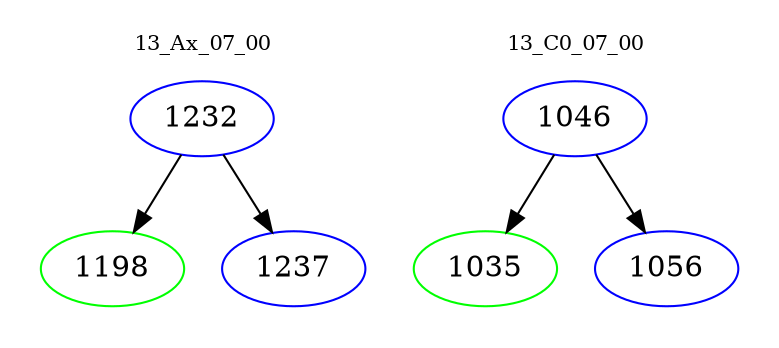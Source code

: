digraph{
subgraph cluster_0 {
color = white
label = "13_Ax_07_00";
fontsize=10;
T0_1232 [label="1232", color="blue"]
T0_1232 -> T0_1198 [color="black"]
T0_1198 [label="1198", color="green"]
T0_1232 -> T0_1237 [color="black"]
T0_1237 [label="1237", color="blue"]
}
subgraph cluster_1 {
color = white
label = "13_C0_07_00";
fontsize=10;
T1_1046 [label="1046", color="blue"]
T1_1046 -> T1_1035 [color="black"]
T1_1035 [label="1035", color="green"]
T1_1046 -> T1_1056 [color="black"]
T1_1056 [label="1056", color="blue"]
}
}
